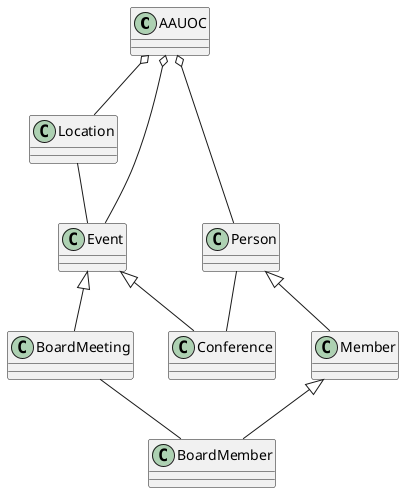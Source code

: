 @startuml
class AAUOC{
}
class Location{
}
class Person{
}
class Event{}
class Conference{}
class BoardMeeting{}
class Member{}
class BoardMember{}

AAUOC o-- Location
AAUOC o-- Event
AAUOC o-- Person

Event <|-- Conference
Event <|-- BoardMeeting

Person <|-- Member
Member <|-- BoardMember

Location --Event
Person -- Conference
BoardMeeting -- BoardMember

@enduml